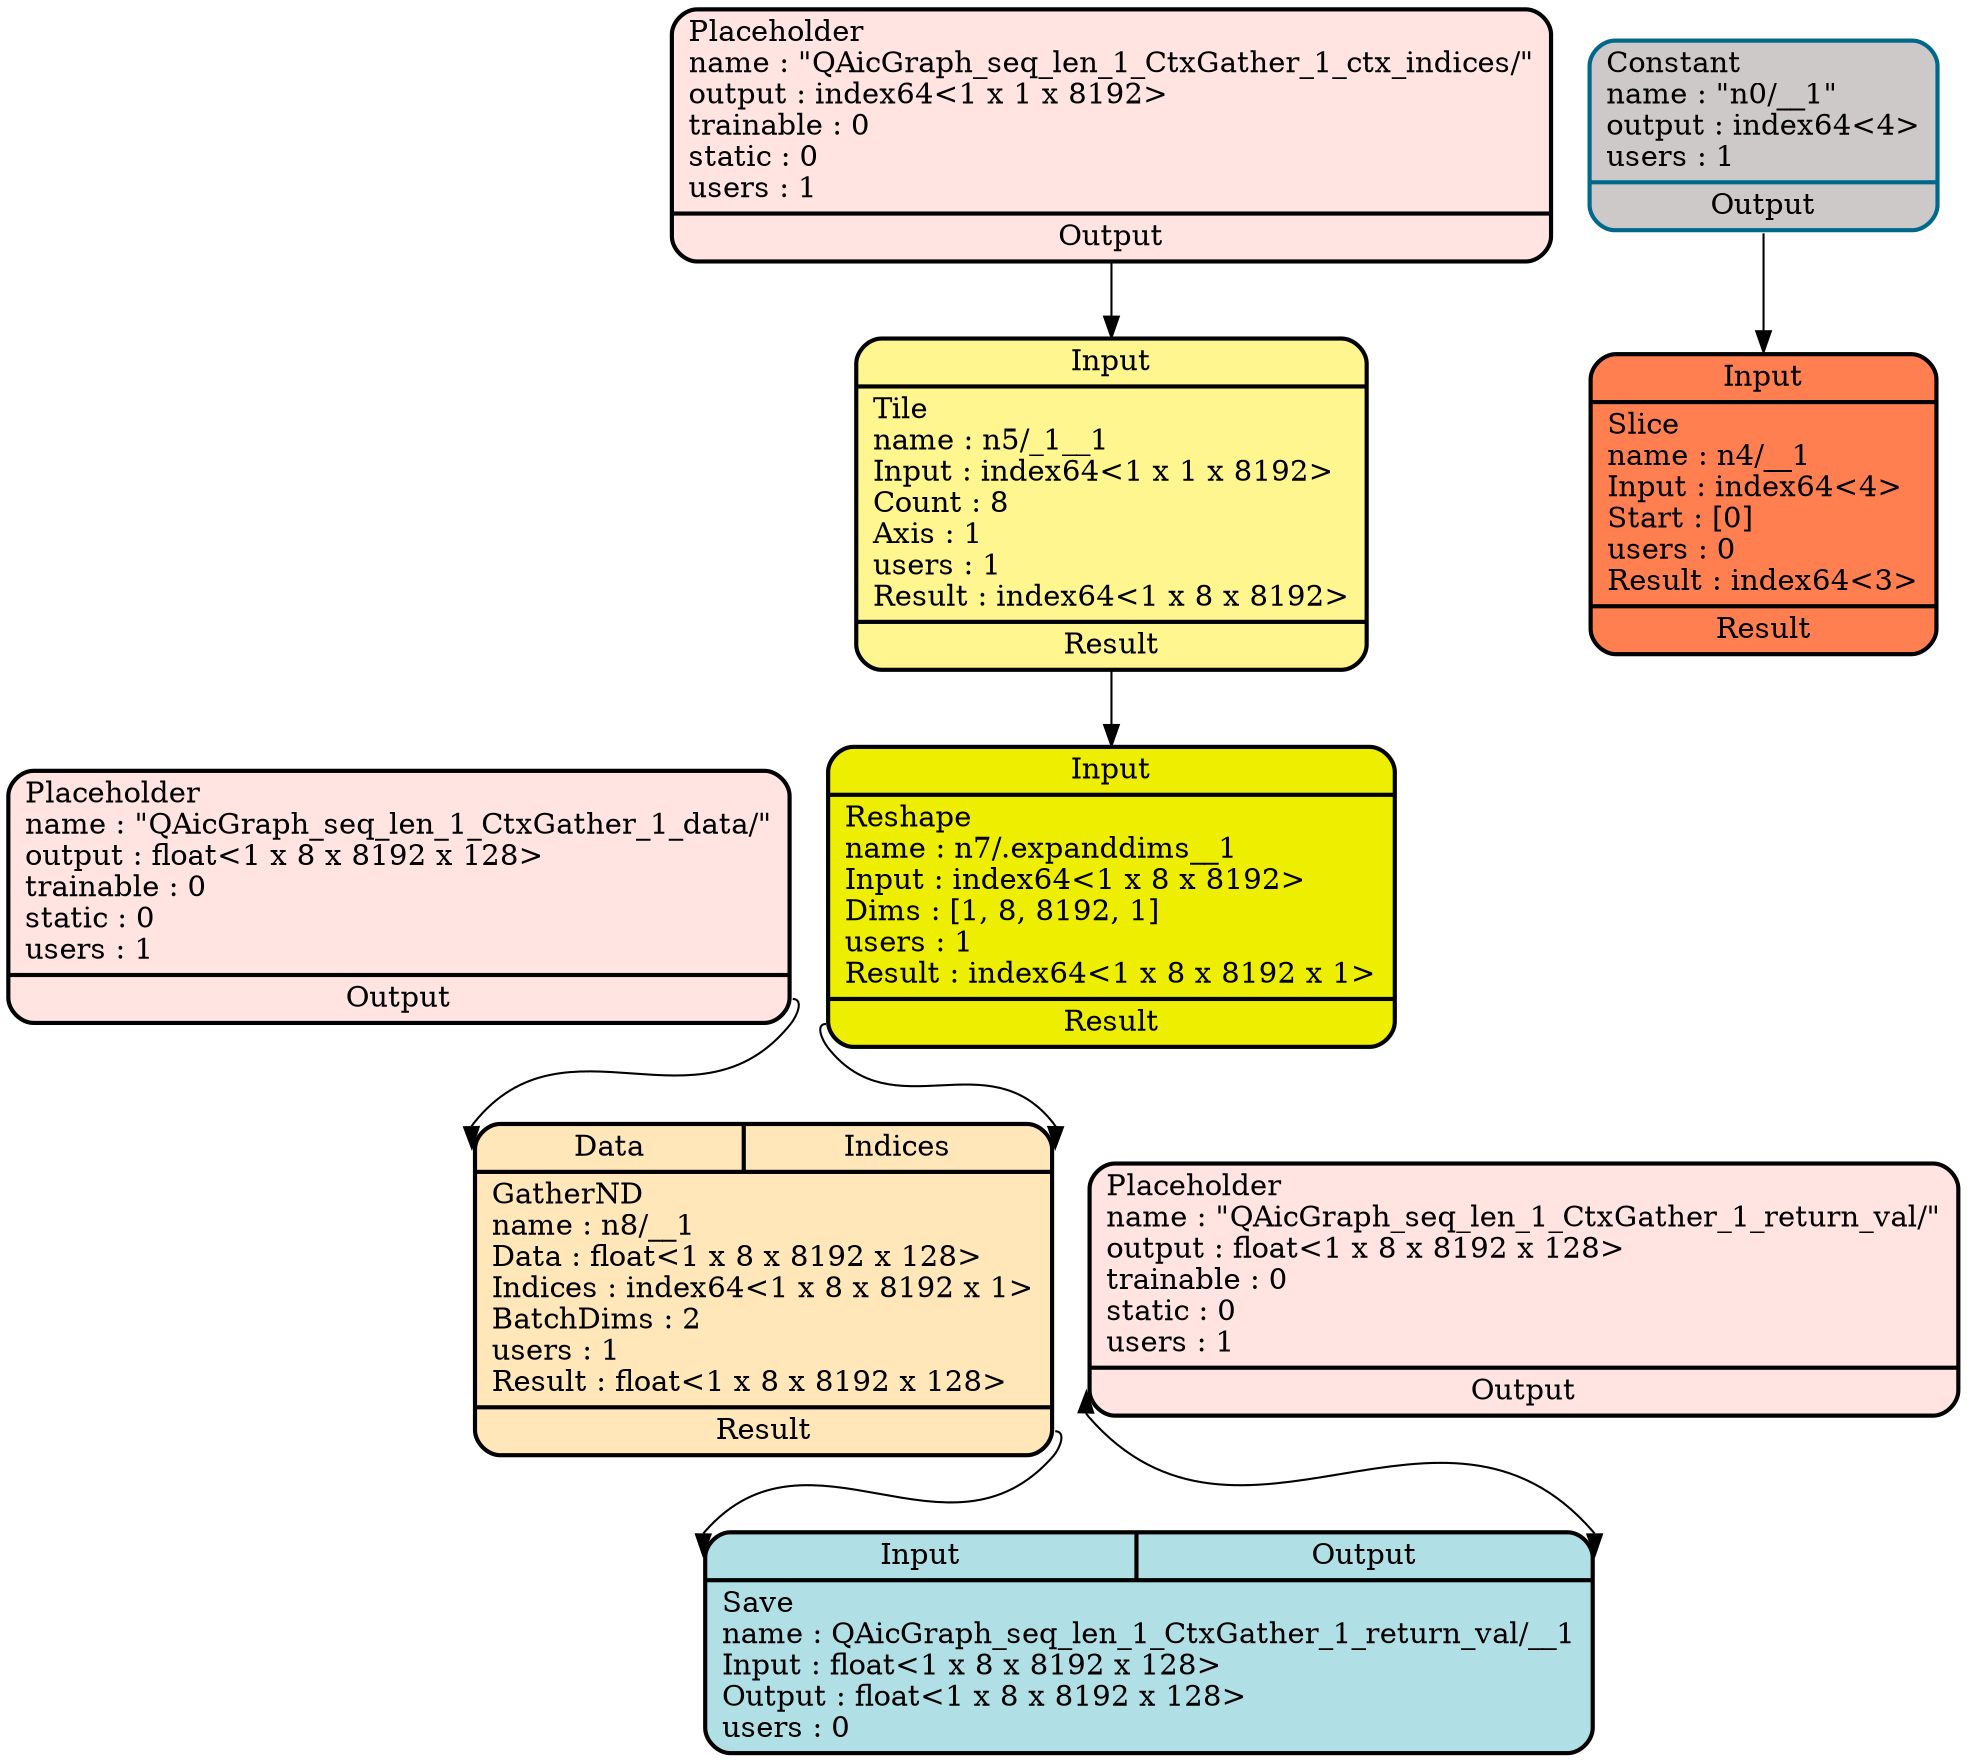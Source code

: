 digraph DAG {
	rankdir=TB;
"n8/__1" [
	label = "{{<Data>Data|<Indices>Indices}|{GatherND\lname : n8/__1\lData : float\<1 x 8 x 8192 x 128\>\lIndices : index64\<1 x 8 x 8192 x 1\>\lBatchDims : 2\lusers : 1\lResult : float\<1 x 8 x 8192 x 128\>\l}|{<Result>Result}}"
	shape = "record"
	style="filled,rounded"
	fillcolor=Wheat1
penwidth = 2];

"QAicGraph_seq_len_1_CtxGather_1_data/" [
	label = "{{Placeholder\lname : \"QAicGraph_seq_len_1_CtxGather_1_data/\"\loutput : float\<1 x 8 x 8192 x 128\>\ltrainable : 0\lstatic : 0\lusers : 1\l}|{<Output>Output}}"
	shape = "record"
	style="filled,rounded"
	fillcolor=MistyRose1
penwidth = 2];

"n7/__1" [
	label = "{{<Input>Input}|{Reshape\lname : n7/.expanddims__1\lInput : index64\<1 x 8 x 8192\>\lDims : [1, 8, 8192, 1]\lusers : 1\lResult : index64\<1 x 8 x 8192 x 1\>\l}|{<Result>Result}}"
	shape = "record"
	style="filled,rounded"
	fillcolor=Yellow2
penwidth = 2];

"n5/__1" [
	label = "{{<Input>Input}|{Tile\lname : n5/_1__1\lInput : index64\<1 x 1 x 8192\>\lCount : 8\lAxis : 1\lusers : 1\lResult : index64\<1 x 8 x 8192\>\l}|{<Result>Result}}"
	shape = "record"
	style="filled,rounded"
	fillcolor=Khaki1
penwidth = 2];

"QAicGraph_seq_len_1_CtxGather_1_ctx_indices/" [
	label = "{{Placeholder\lname : \"QAicGraph_seq_len_1_CtxGather_1_ctx_indices/\"\loutput : index64\<1 x 1 x 8192\>\ltrainable : 0\lstatic : 0\lusers : 1\l}|{<Output>Output}}"
	shape = "record"
	style="filled,rounded"
	fillcolor=MistyRose1
penwidth = 2];

"n4/__1" [
	label = "{{<Input>Input}|{Slice\lname : n4/__1\lInput : index64\<4\>\lStart : [0]\lusers : 0\lResult : index64\<3\>\l}|{<Result>Result}}"
	shape = "record"
	style="filled,rounded"
	fillcolor=Coral
penwidth = 2];

"n0/__1" [
	label = "{{Constant\lname : \"n0/__1\"\loutput : index64\<4\>\lusers : 1\l}|{<Output>Output}}"
	shape = "record"
	style="filled,rounded"
	fillcolor=Snow3 color=DeepSkyBlue4
penwidth = 2];

"QAicGraph_seq_len_1_CtxGather_1_return_val/__1" [
	label = "{{<Input>Input|<Output>Output}|{Save\lname : QAicGraph_seq_len_1_CtxGather_1_return_val/__1\lInput : float\<1 x 8 x 8192 x 128\>\lOutput : float\<1 x 8 x 8192 x 128\>\lusers : 0\l}}"
	shape = "record"
	style="filled,rounded"
	fillcolor=PowderBlue
penwidth = 2];

"QAicGraph_seq_len_1_CtxGather_1_return_val/" [
	label = "{{Placeholder\lname : \"QAicGraph_seq_len_1_CtxGather_1_return_val/\"\loutput : float\<1 x 8 x 8192 x 128\>\ltrainable : 0\lstatic : 0\lusers : 1\l}|{<Output>Output}}"
	shape = "record"
	style="filled,rounded"
	fillcolor=MistyRose1
penwidth = 2];

"n8/__1" :"Result"  -> "QAicGraph_seq_len_1_CtxGather_1_return_val/__1" :"Input" ;
"n0/__1" :"Output"  -> "n4/__1" :"Input" ;
"QAicGraph_seq_len_1_CtxGather_1_return_val/" :"Output"  -> "QAicGraph_seq_len_1_CtxGather_1_return_val/__1" :"Output"  [dir="both"];
"n5/__1" :"Result"  -> "n7/__1" :"Input" ;
"n7/__1" :"Result"  -> "n8/__1" :"Indices" ;
"QAicGraph_seq_len_1_CtxGather_1_ctx_indices/" :"Output"  -> "n5/__1" :"Input" ;
"QAicGraph_seq_len_1_CtxGather_1_data/" :"Output"  -> "n8/__1" :"Data" ;
}